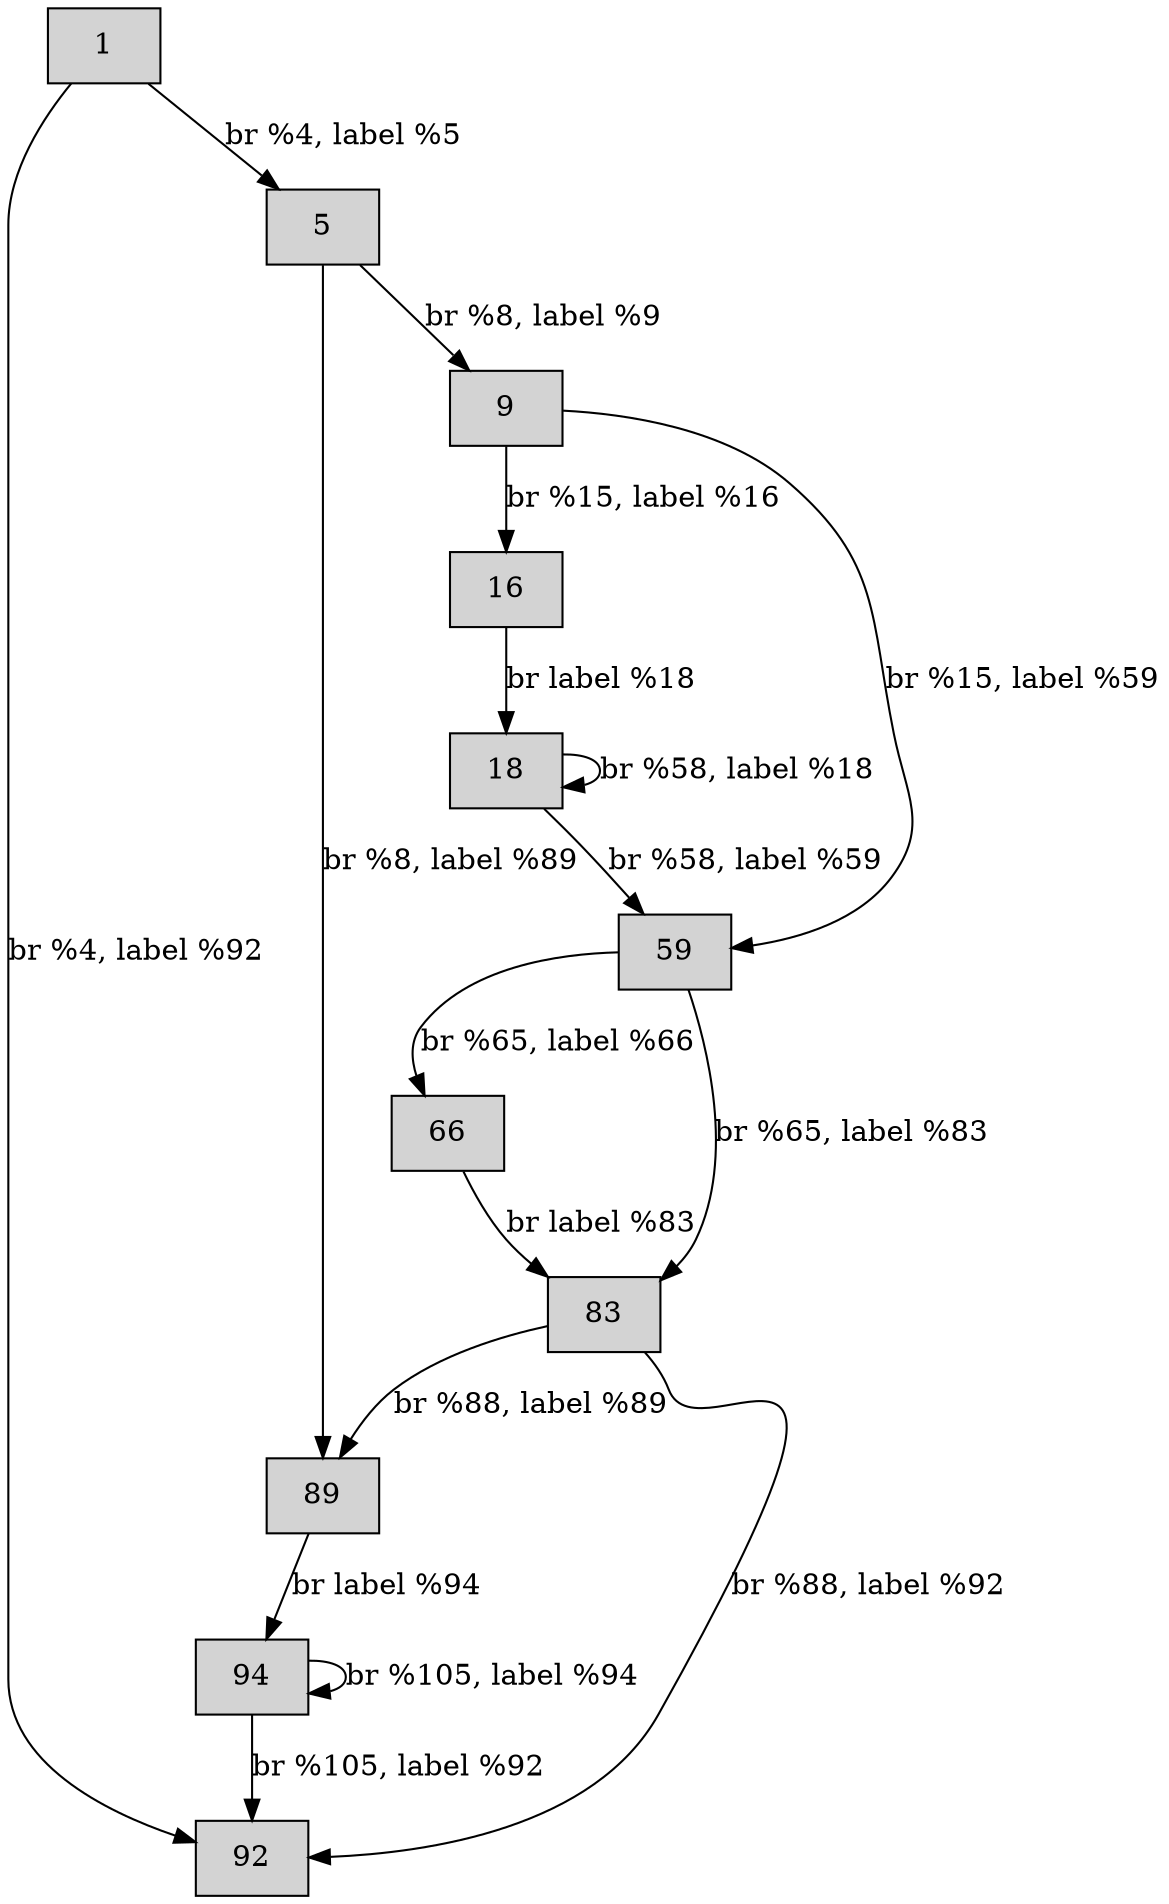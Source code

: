digraph CFG {
    node [shape=box, style=filled, label=""];
    
    start [label="1"];
    92 [label="92"];
    5 [label="5"];
    89 [label="89"];
    9 [label="9"];
    16 [label="16"];
    18 [label="18"];
    59 [label="59"];
    66 [label="66"];
    83 [label="83"];
    94 [label="94"];
    
    start -> 92 [label="br %4, label %92"];
    start -> 5 [label="br %4, label %5"];
    
    5 -> 89 [label="br %8, label %89"];
    5 -> 9 [label="br %8, label %9"];
    
    9 -> 59 [label="br %15, label %59"];
    9 -> 16 [label="br %15, label %16"];
    
    16 -> 18 [label="br label %18"];
    
    18 -> 18 [label="br %58, label %18"];
    18 -> 59 [label="br %58, label %59"];
    
    59 -> 66 [label="br %65, label %66"];
    59 -> 83 [label="br %65, label %83"];
    
    66 -> 83 [label="br label %83"];
    
    83 -> 92 [label="br %88, label %92"];
    83 -> 89 [label="br %88, label %89"];
    
    89 -> 94 [label="br label %94"];
    
    94 -> 92 [label="br %105, label %92"];
    94 -> 94 [label="br %105, label %94"];
}
